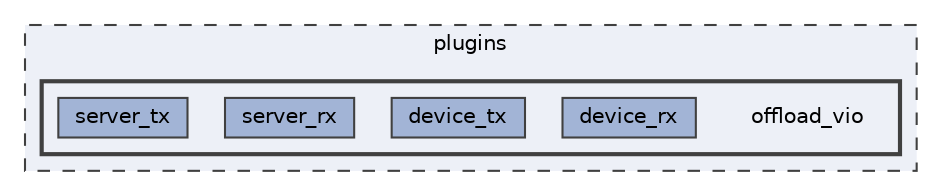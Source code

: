 digraph "/home/friedel/devel/ILLIXR/plugins/offload_vio"
{
 // LATEX_PDF_SIZE
  bgcolor="transparent";
  edge [fontname=Helvetica,fontsize=10,labelfontname=Helvetica,labelfontsize=10];
  node [fontname=Helvetica,fontsize=10,shape=box,height=0.2,width=0.4];
  compound=true
  subgraph clusterdir_38c8d24aef3972a7f87b834274e76e31 {
    graph [ bgcolor="#edf0f7", pencolor="grey25", label="plugins", fontname=Helvetica,fontsize=10 style="filled,dashed", URL="dir_38c8d24aef3972a7f87b834274e76e31.html",tooltip=""]
  subgraph clusterdir_351b403857ee8af48e1dafdd95331fac {
    graph [ bgcolor="#edf0f7", pencolor="grey25", label="", fontname=Helvetica,fontsize=10 style="filled,bold", URL="dir_351b403857ee8af48e1dafdd95331fac.html",tooltip=""]
    dir_351b403857ee8af48e1dafdd95331fac [shape=plaintext, label="offload_vio"];
  dir_5d7a268ec4e75c743404674684e06130 [label="device_rx", fillcolor="#a2b4d6", color="grey25", style="filled", URL="dir_5d7a268ec4e75c743404674684e06130.html",tooltip=""];
  dir_5dd632787ca5ba67f14d44d62f2b37af [label="device_tx", fillcolor="#a2b4d6", color="grey25", style="filled", URL="dir_5dd632787ca5ba67f14d44d62f2b37af.html",tooltip=""];
  dir_3635733b822c1932c068875705e92bad [label="server_rx", fillcolor="#a2b4d6", color="grey25", style="filled", URL="dir_3635733b822c1932c068875705e92bad.html",tooltip=""];
  dir_903e8ecac4b4b370bf5f530960cf6962 [label="server_tx", fillcolor="#a2b4d6", color="grey25", style="filled", URL="dir_903e8ecac4b4b370bf5f530960cf6962.html",tooltip=""];
  }
  }
}
